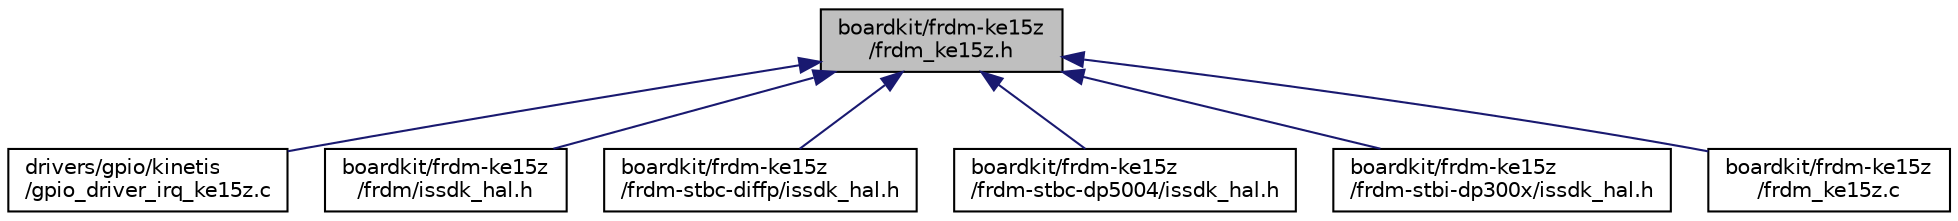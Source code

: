 digraph "boardkit/frdm-ke15z/frdm_ke15z.h"
{
  edge [fontname="Helvetica",fontsize="10",labelfontname="Helvetica",labelfontsize="10"];
  node [fontname="Helvetica",fontsize="10",shape=record];
  Node6 [label="boardkit/frdm-ke15z\l/frdm_ke15z.h",height=0.2,width=0.4,color="black", fillcolor="grey75", style="filled", fontcolor="black"];
  Node6 -> Node7 [dir="back",color="midnightblue",fontsize="10",style="solid",fontname="Helvetica"];
  Node7 [label="drivers/gpio/kinetis\l/gpio_driver_irq_ke15z.c",height=0.2,width=0.4,color="black", fillcolor="white", style="filled",URL="$gpio__driver__irq__ke15z_8c.html",tooltip="The gpio_driver_irq_ke15z.c file containes the Generic IRQ implmentation for the FRDM-KE15Z GPIO..."];
  Node6 -> Node8 [dir="back",color="midnightblue",fontsize="10",style="solid",fontname="Helvetica"];
  Node8 [label="boardkit/frdm-ke15z\l/frdm/issdk_hal.h",height=0.2,width=0.4,color="black", fillcolor="white", style="filled",URL="$frdm-ke15z_2frdm_2issdk__hal_8h.html"];
  Node6 -> Node9 [dir="back",color="midnightblue",fontsize="10",style="solid",fontname="Helvetica"];
  Node9 [label="boardkit/frdm-ke15z\l/frdm-stbc-diffp/issdk_hal.h",height=0.2,width=0.4,color="black", fillcolor="white", style="filled",URL="$frdm-ke15z_2frdm-stbc-diffp_2issdk__hal_8h.html"];
  Node6 -> Node10 [dir="back",color="midnightblue",fontsize="10",style="solid",fontname="Helvetica"];
  Node10 [label="boardkit/frdm-ke15z\l/frdm-stbc-dp5004/issdk_hal.h",height=0.2,width=0.4,color="black", fillcolor="white", style="filled",URL="$frdm-ke15z_2frdm-stbc-dp5004_2issdk__hal_8h.html"];
  Node6 -> Node11 [dir="back",color="midnightblue",fontsize="10",style="solid",fontname="Helvetica"];
  Node11 [label="boardkit/frdm-ke15z\l/frdm-stbi-dp300x/issdk_hal.h",height=0.2,width=0.4,color="black", fillcolor="white", style="filled",URL="$frdm-ke15z_2frdm-stbi-dp300x_2issdk__hal_8h.html"];
  Node6 -> Node12 [dir="back",color="midnightblue",fontsize="10",style="solid",fontname="Helvetica"];
  Node12 [label="boardkit/frdm-ke15z\l/frdm_ke15z.c",height=0.2,width=0.4,color="black", fillcolor="white", style="filled",URL="$frdm__ke15z_8c.html",tooltip="The frdm_ke15z.c file defines GPIO pins and I2C CMSIS utilities for FRDM-KE15Z board. "];
}
